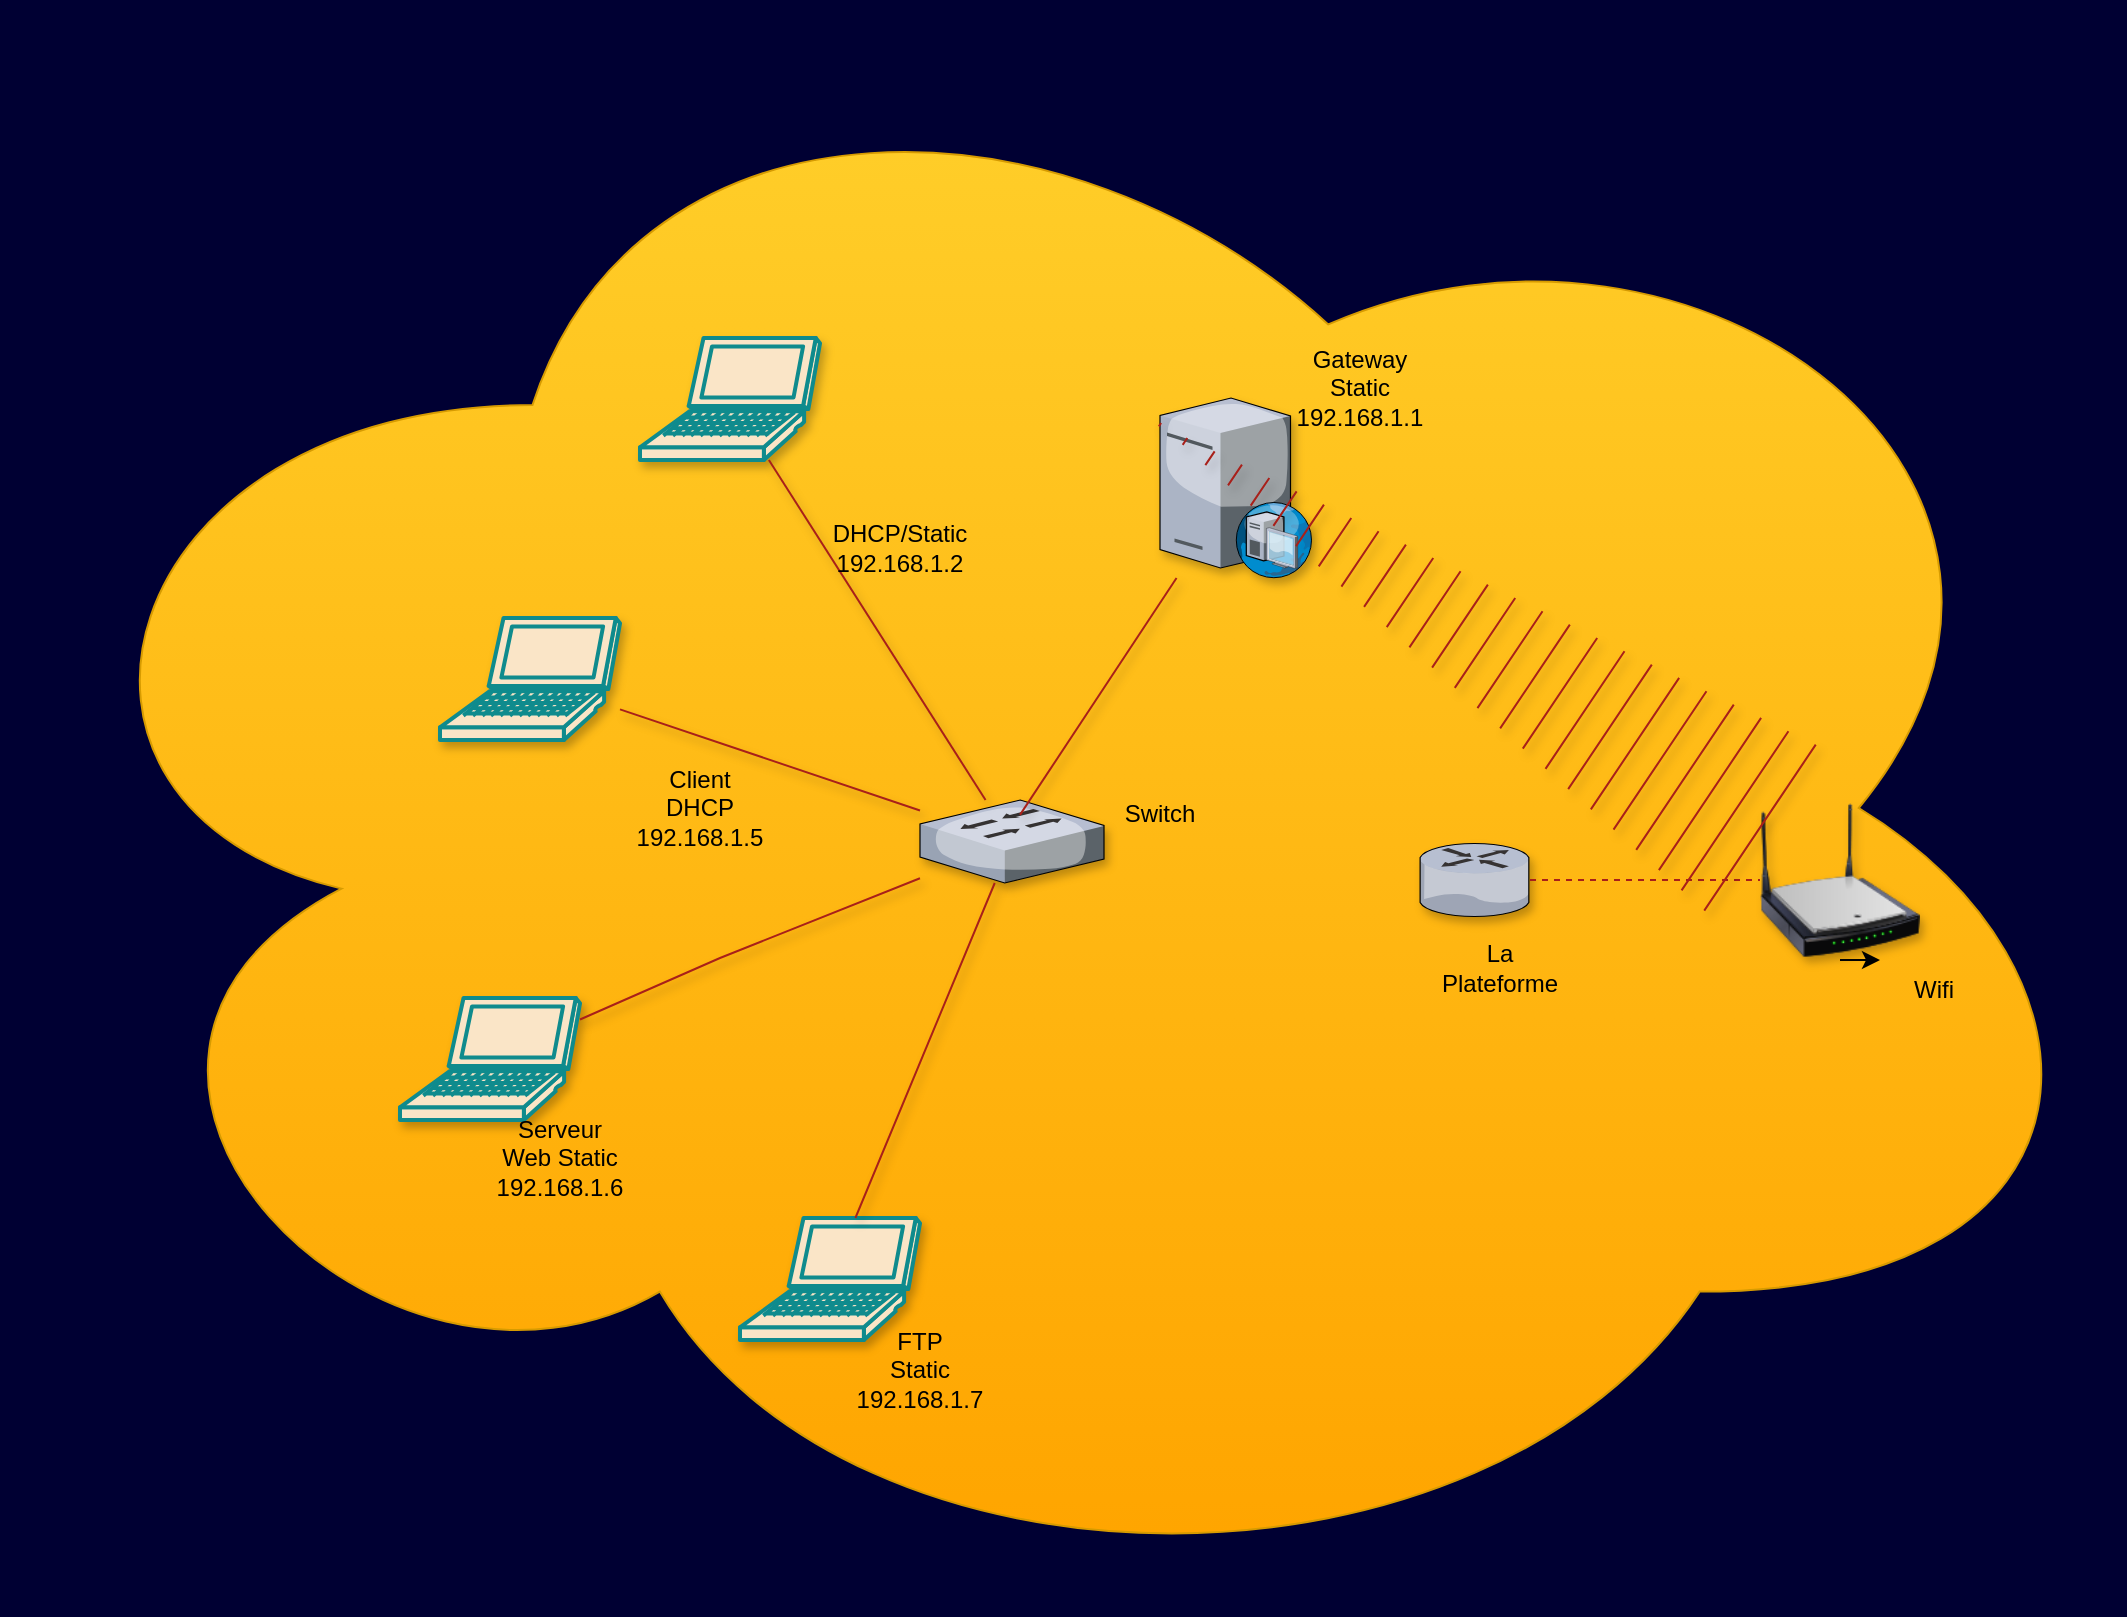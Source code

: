 <mxfile version="20.7.4"><diagram id="BlCHwVfqgbFhObynjlME" name="Page-1"><mxGraphModel dx="1841" dy="1219" grid="0" gridSize="10" guides="1" tooltips="1" connect="1" arrows="1" fold="1" page="0" pageScale="1" pageWidth="827" pageHeight="1169" background="#000033" math="0" shadow="0"><root><mxCell id="0"/><mxCell id="1" parent="0"/><mxCell id="MQAy9hSuqQf5tfKRWG_V-40" value="" style="ellipse;shape=cloud;whiteSpace=wrap;html=1;fillColor=#ffcd28;strokeColor=#d79b00;gradientColor=#ffa500;" vertex="1" parent="1"><mxGeometry x="-109" y="-8" width="1061" height="806" as="geometry"/></mxCell><mxCell id="MQAy9hSuqQf5tfKRWG_V-5" value="" style="verticalLabelPosition=bottom;sketch=0;aspect=fixed;html=1;verticalAlign=top;strokeColor=none;align=center;outlineConnect=0;shape=mxgraph.citrix.dhcp_server;shadow=1;fillColor=#FAE5C7;fontColor=#143642;" vertex="1" parent="1"><mxGeometry x="470" y="190" width="76" height="90" as="geometry"/></mxCell><mxCell id="MQAy9hSuqQf5tfKRWG_V-6" value="" style="verticalLabelPosition=bottom;sketch=0;aspect=fixed;html=1;verticalAlign=top;strokeColor=none;align=center;outlineConnect=0;shape=mxgraph.citrix.switch;shadow=1;fillColor=#FAE5C7;fontColor=#143642;" vertex="1" parent="1"><mxGeometry x="350" y="391" width="92" height="41.5" as="geometry"/></mxCell><mxCell id="MQAy9hSuqQf5tfKRWG_V-7" value="" style="verticalLabelPosition=bottom;sketch=0;aspect=fixed;html=1;verticalAlign=top;strokeColor=none;align=center;outlineConnect=0;shape=mxgraph.citrix.router;shadow=1;direction=east;fillColor=#FAE5C7;fontColor=#143642;" vertex="1" parent="1"><mxGeometry x="600" y="412.75" width="55" height="36.5" as="geometry"/></mxCell><mxCell id="MQAy9hSuqQf5tfKRWG_V-8" value="" style="image;html=1;image=img/lib/clip_art/networking/Wireless_Router_N_128x128.png;shadow=1;labelBackgroundColor=#DAD2D8;fillColor=#FAE5C7;strokeColor=#0F8B8D;fontColor=#143642;" vertex="1" parent="1"><mxGeometry x="770" y="391" width="80" height="80" as="geometry"/></mxCell><mxCell id="MQAy9hSuqQf5tfKRWG_V-9" value="" style="shape=mxgraph.cisco.computers_and_peripherals.laptop;html=1;pointerEvents=1;dashed=0;fillColor=#FAE5C7;strokeColor=#0F8B8D;strokeWidth=2;verticalLabelPosition=bottom;verticalAlign=top;align=center;outlineConnect=0;shadow=1;fontColor=#143642;" vertex="1" parent="1"><mxGeometry x="210" y="160" width="90" height="61" as="geometry"/></mxCell><mxCell id="MQAy9hSuqQf5tfKRWG_V-10" value="" style="shape=mxgraph.cisco.computers_and_peripherals.laptop;html=1;pointerEvents=1;dashed=0;fillColor=#FAE5C7;strokeColor=#0F8B8D;strokeWidth=2;verticalLabelPosition=bottom;verticalAlign=top;align=center;outlineConnect=0;shadow=1;fontColor=#143642;" vertex="1" parent="1"><mxGeometry x="110" y="300" width="90" height="61" as="geometry"/></mxCell><mxCell id="MQAy9hSuqQf5tfKRWG_V-11" value="" style="shape=mxgraph.cisco.computers_and_peripherals.laptop;html=1;pointerEvents=1;dashed=0;fillColor=#FAE5C7;strokeColor=#0F8B8D;strokeWidth=2;verticalLabelPosition=bottom;verticalAlign=top;align=center;outlineConnect=0;shadow=1;fontColor=#143642;" vertex="1" parent="1"><mxGeometry x="90" y="490" width="90" height="61" as="geometry"/></mxCell><mxCell id="MQAy9hSuqQf5tfKRWG_V-12" value="" style="shape=mxgraph.cisco.computers_and_peripherals.laptop;html=1;pointerEvents=1;dashed=0;fillColor=#FAE5C7;strokeColor=#0F8B8D;strokeWidth=2;verticalLabelPosition=bottom;verticalAlign=top;align=center;outlineConnect=0;shadow=1;fontColor=#143642;" vertex="1" parent="1"><mxGeometry x="260" y="600" width="90" height="61" as="geometry"/></mxCell><mxCell id="MQAy9hSuqQf5tfKRWG_V-13" value="" style="endArrow=none;html=1;rounded=0;shadow=1;labelBackgroundColor=#DAD2D8;strokeColor=#A8201A;fontColor=#143642;" edge="1" parent="1" source="MQAy9hSuqQf5tfKRWG_V-10" target="MQAy9hSuqQf5tfKRWG_V-6"><mxGeometry width="50" height="50" relative="1" as="geometry"><mxPoint x="220" y="362.6" as="sourcePoint"/><mxPoint x="796" y="269.995" as="targetPoint"/></mxGeometry></mxCell><mxCell id="MQAy9hSuqQf5tfKRWG_V-17" style="edgeStyle=orthogonalEdgeStyle;rounded=0;orthogonalLoop=1;jettySize=auto;html=1;exitX=0.5;exitY=1;exitDx=0;exitDy=0;entryX=0.75;entryY=1;entryDx=0;entryDy=0;" edge="1" parent="1" source="MQAy9hSuqQf5tfKRWG_V-8" target="MQAy9hSuqQf5tfKRWG_V-8"><mxGeometry relative="1" as="geometry"/></mxCell><mxCell id="MQAy9hSuqQf5tfKRWG_V-18" value="" style="endArrow=none;html=1;rounded=0;shadow=1;labelBackgroundColor=#DAD2D8;strokeColor=#A8201A;fontColor=#143642;" edge="1" parent="1" source="MQAy9hSuqQf5tfKRWG_V-9" target="MQAy9hSuqQf5tfKRWG_V-6"><mxGeometry width="50" height="50" relative="1" as="geometry"><mxPoint x="310" y="290" as="sourcePoint"/><mxPoint x="460" y="311.543" as="targetPoint"/></mxGeometry></mxCell><mxCell id="MQAy9hSuqQf5tfKRWG_V-20" value="" style="endArrow=none;html=1;rounded=0;shadow=1;labelBackgroundColor=#DAD2D8;strokeColor=#A8201A;fontColor=#143642;" edge="1" parent="1" source="MQAy9hSuqQf5tfKRWG_V-12" target="MQAy9hSuqQf5tfKRWG_V-6"><mxGeometry width="50" height="50" relative="1" as="geometry"><mxPoint x="290" y="554" as="sourcePoint"/><mxPoint x="440" y="575.543" as="targetPoint"/></mxGeometry></mxCell><mxCell id="MQAy9hSuqQf5tfKRWG_V-22" value="" style="endArrow=none;html=1;rounded=0;shadow=1;labelBackgroundColor=#DAD2D8;strokeColor=#A8201A;fontColor=#143642;" edge="1" parent="1" target="MQAy9hSuqQf5tfKRWG_V-5"><mxGeometry width="50" height="50" relative="1" as="geometry"><mxPoint x="400" y="398.46" as="sourcePoint"/><mxPoint x="550" y="420.003" as="targetPoint"/></mxGeometry></mxCell><mxCell id="MQAy9hSuqQf5tfKRWG_V-23" value="" style="endArrow=none;dashed=1;html=1;rounded=0;labelBackgroundColor=#DAD2D8;strokeColor=#A8201A;fontColor=#143642;" edge="1" parent="1" source="MQAy9hSuqQf5tfKRWG_V-7" target="MQAy9hSuqQf5tfKRWG_V-8"><mxGeometry width="50" height="50" relative="1" as="geometry"><mxPoint x="740" y="620.25" as="sourcePoint"/><mxPoint x="983.578" y="402.5" as="targetPoint"/></mxGeometry></mxCell><mxCell id="MQAy9hSuqQf5tfKRWG_V-25" value="" style="endArrow=none;html=1;rounded=0;shadow=1;labelBackgroundColor=#DAD2D8;strokeColor=#A8201A;fontColor=#143642;" edge="1" parent="1" source="MQAy9hSuqQf5tfKRWG_V-6" target="MQAy9hSuqQf5tfKRWG_V-11"><mxGeometry x="-1" y="-10" width="50" height="50" relative="1" as="geometry"><mxPoint x="210" y="430.75" as="sourcePoint"/><mxPoint x="281.343" y="531.75" as="targetPoint"/><Array as="points"><mxPoint x="250" y="470"/></Array><mxPoint x="-2" y="-6" as="offset"/></mxGeometry></mxCell><mxCell id="MQAy9hSuqQf5tfKRWG_V-26" value="" style="shape=mxgraph.arrows2.wedgeArrowDashed2;html=1;bendable=0;startWidth=50;stepSize=15;rounded=0;shadow=1;labelBackgroundColor=#DAD2D8;strokeColor=#A8201A;fontColor=#143642;" edge="1" parent="1" source="MQAy9hSuqQf5tfKRWG_V-8" target="MQAy9hSuqQf5tfKRWG_V-5"><mxGeometry width="100" height="100" relative="1" as="geometry"><mxPoint x="650" y="320" as="sourcePoint"/><mxPoint x="690" y="130" as="targetPoint"/><Array as="points"><mxPoint x="610" y="300"/><mxPoint x="550" y="210"/><mxPoint x="540" y="220"/><mxPoint x="490" y="220"/></Array></mxGeometry></mxCell><mxCell id="MQAy9hSuqQf5tfKRWG_V-30" value="DHCP/Static&lt;br&gt;192.168.1.2" style="text;html=1;strokeColor=none;fillColor=none;align=center;verticalAlign=middle;whiteSpace=wrap;rounded=0;" vertex="1" parent="1"><mxGeometry x="310" y="250" width="60" height="30" as="geometry"/></mxCell><mxCell id="MQAy9hSuqQf5tfKRWG_V-31" value="Gateway Static&lt;br&gt;192.168.1.1" style="text;html=1;strokeColor=none;fillColor=none;align=center;verticalAlign=middle;whiteSpace=wrap;rounded=0;" vertex="1" parent="1"><mxGeometry x="540" y="170" width="60" height="30" as="geometry"/></mxCell><mxCell id="MQAy9hSuqQf5tfKRWG_V-32" value="Wifi" style="text;html=1;strokeColor=none;fillColor=none;align=center;verticalAlign=middle;whiteSpace=wrap;rounded=0;" vertex="1" parent="1"><mxGeometry x="827" y="471" width="60" height="30" as="geometry"/></mxCell><mxCell id="MQAy9hSuqQf5tfKRWG_V-33" value="La Plateforme" style="text;html=1;strokeColor=none;fillColor=none;align=center;verticalAlign=middle;whiteSpace=wrap;rounded=0;" vertex="1" parent="1"><mxGeometry x="610" y="460" width="60" height="30" as="geometry"/></mxCell><mxCell id="MQAy9hSuqQf5tfKRWG_V-36" value="Client DHCP&lt;br&gt;192.168.1.5&lt;br&gt;" style="text;html=1;strokeColor=none;fillColor=none;align=center;verticalAlign=middle;whiteSpace=wrap;rounded=0;" vertex="1" parent="1"><mxGeometry x="210" y="380" width="60" height="30" as="geometry"/></mxCell><mxCell id="MQAy9hSuqQf5tfKRWG_V-37" value="Serveur Web Static&lt;br&gt;192.168.1.6" style="text;html=1;strokeColor=none;fillColor=none;align=center;verticalAlign=middle;whiteSpace=wrap;rounded=0;" vertex="1" parent="1"><mxGeometry x="140" y="555" width="60" height="30" as="geometry"/></mxCell><mxCell id="MQAy9hSuqQf5tfKRWG_V-38" value="FTP&lt;br&gt;Static&lt;br&gt;192.168.1.7" style="text;html=1;strokeColor=none;fillColor=none;align=center;verticalAlign=middle;whiteSpace=wrap;rounded=0;" vertex="1" parent="1"><mxGeometry x="320" y="661" width="60" height="30" as="geometry"/></mxCell><mxCell id="MQAy9hSuqQf5tfKRWG_V-39" value="Switch" style="text;html=1;strokeColor=none;fillColor=none;align=center;verticalAlign=middle;whiteSpace=wrap;rounded=0;" vertex="1" parent="1"><mxGeometry x="440" y="382.75" width="60" height="30" as="geometry"/></mxCell></root></mxGraphModel></diagram></mxfile>